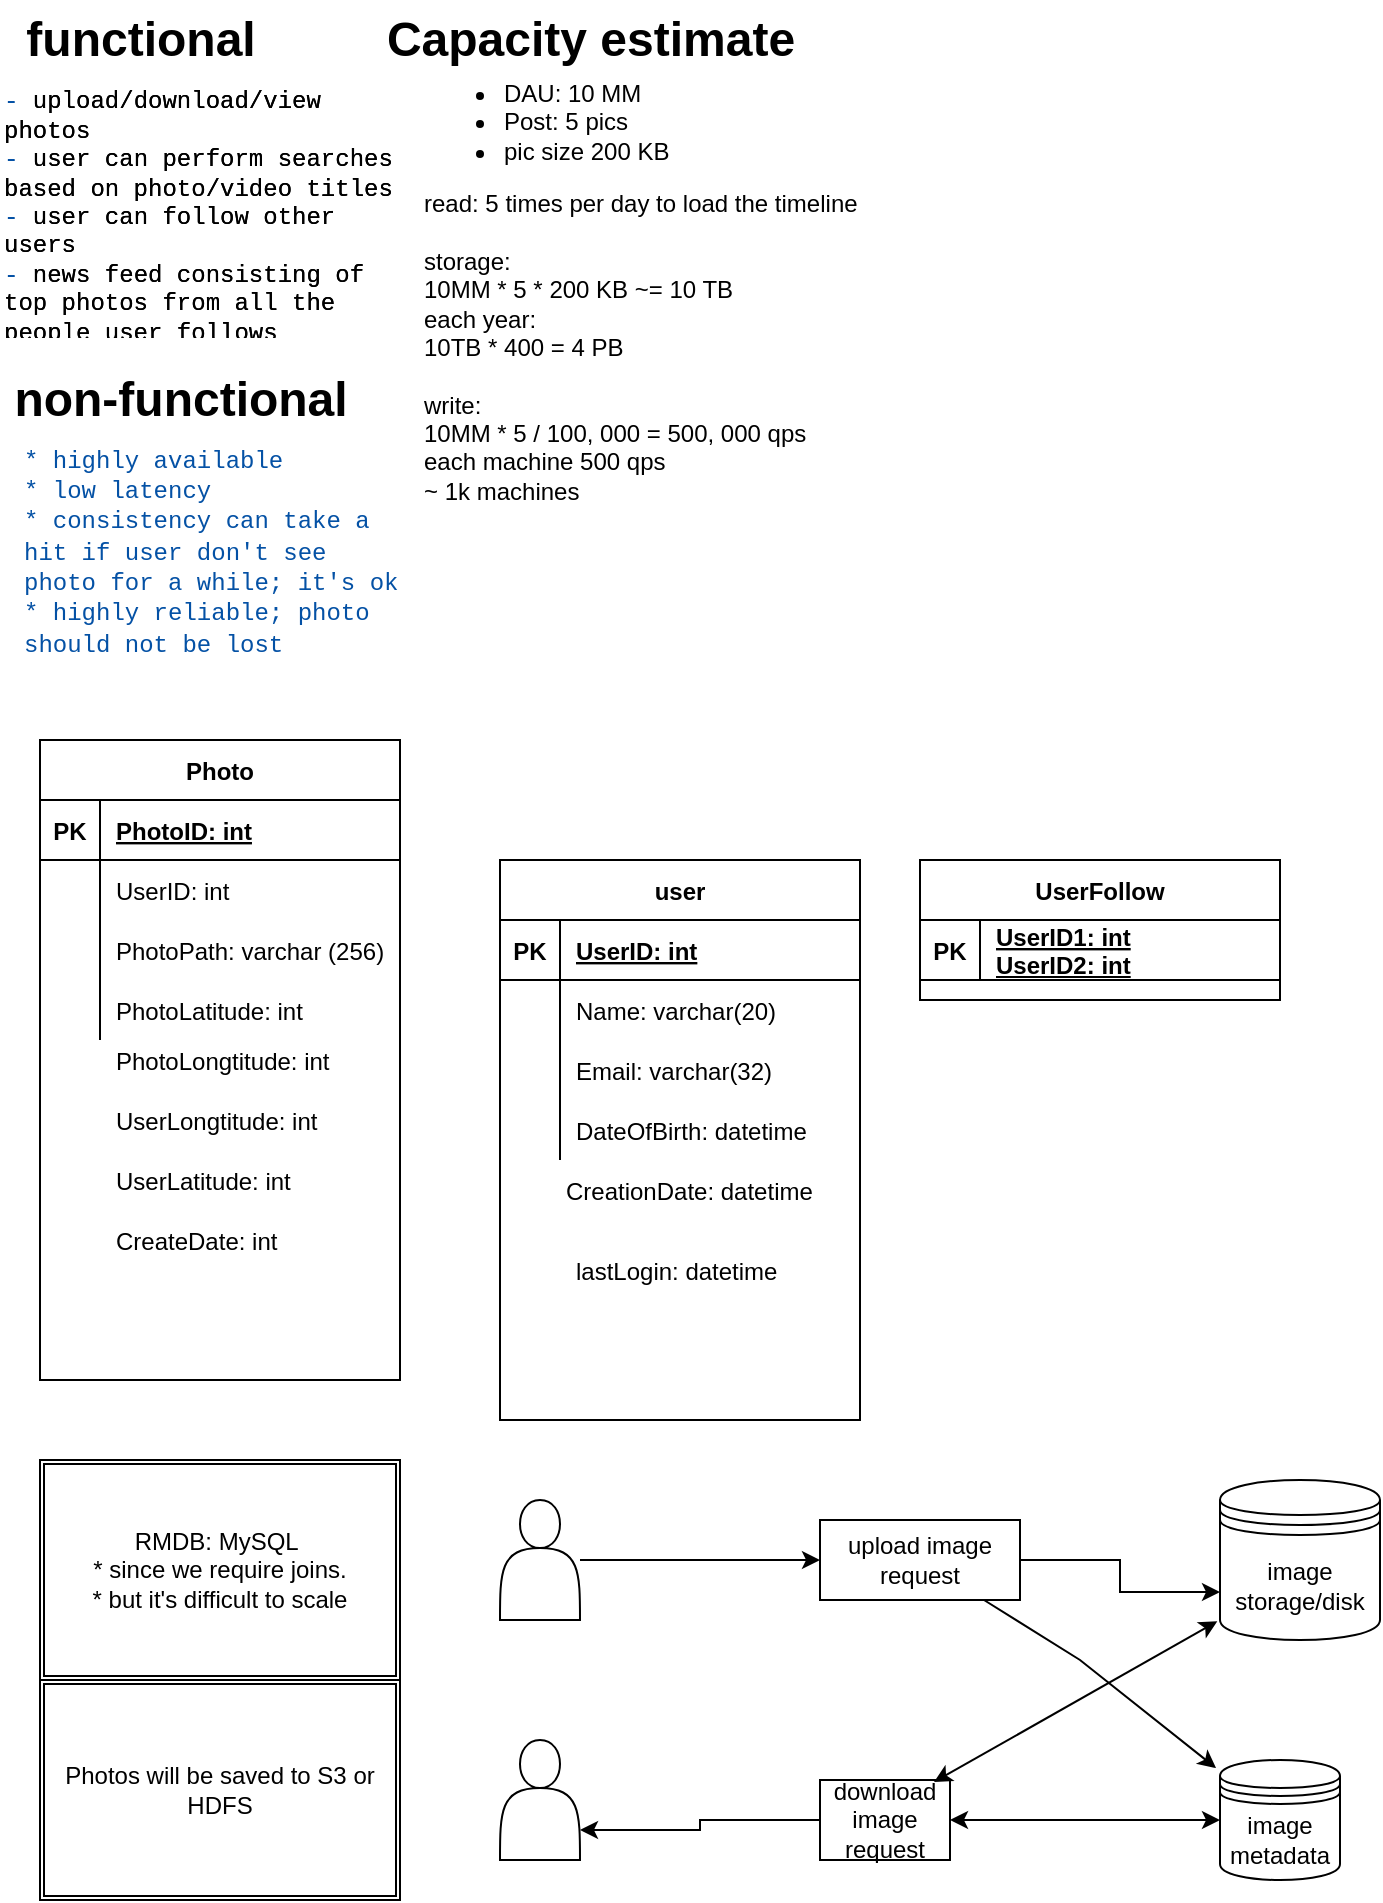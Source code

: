 <mxfile version="15.5.9" type="github">
  <diagram id="Jrz7ZLOsKkmHFo4bYg15" name="Page-1">
    <mxGraphModel dx="1046" dy="1046" grid="1" gridSize="10" guides="1" tooltips="1" connect="1" arrows="1" fold="1" page="1" pageScale="1" pageWidth="850" pageHeight="1100" math="0" shadow="0">
      <root>
        <mxCell id="0" />
        <mxCell id="1" parent="0" />
        <mxCell id="BOotaOSmrDLAVklIm13Y-1" value="functional" style="text;strokeColor=none;fillColor=none;html=1;fontSize=24;fontStyle=1;verticalAlign=middle;align=center;" parent="1" vertex="1">
          <mxGeometry x="20" y="20" width="100" height="40" as="geometry" />
        </mxCell>
        <mxCell id="BOotaOSmrDLAVklIm13Y-2" value="&lt;span style=&quot;font-family: &amp;#34;menlo&amp;#34; , &amp;#34;monaco&amp;#34; , &amp;#34;courier new&amp;#34; , monospace ; color: rgb(4 , 81 , 165)&quot;&gt;-&lt;/span&gt;&lt;span style=&quot;font-family: &amp;#34;menlo&amp;#34; , &amp;#34;monaco&amp;#34; , &amp;#34;courier new&amp;#34; , monospace&quot;&gt; upload/download/view photos&lt;/span&gt;&lt;br&gt;&lt;div style=&quot;font-family: &amp;#34;menlo&amp;#34; , &amp;#34;monaco&amp;#34; , &amp;#34;courier new&amp;#34; , monospace&quot;&gt;&lt;span style=&quot;color: #0451a5&quot;&gt;-&lt;/span&gt; user can perform searches based on photo/video titles&lt;/div&gt;&lt;div style=&quot;font-family: &amp;#34;menlo&amp;#34; , &amp;#34;monaco&amp;#34; , &amp;#34;courier new&amp;#34; , monospace&quot;&gt;&lt;span style=&quot;color: #0451a5&quot;&gt;-&lt;/span&gt; user can follow other users&lt;/div&gt;&lt;div style=&quot;font-family: &amp;#34;menlo&amp;#34; , &amp;#34;monaco&amp;#34; , &amp;#34;courier new&amp;#34; , monospace&quot;&gt;&lt;span style=&quot;color: #0451a5&quot;&gt;-&lt;/span&gt; news feed consisting of top photos from all the people user follows&lt;/div&gt;" style="text;strokeColor=none;fillColor=none;html=1;whiteSpace=wrap;verticalAlign=middle;overflow=hidden;" parent="1" vertex="1">
          <mxGeometry y="60" width="200" height="130" as="geometry" />
        </mxCell>
        <mxCell id="BOotaOSmrDLAVklIm13Y-3" value="non-functional" style="text;strokeColor=none;fillColor=none;html=1;fontSize=24;fontStyle=1;verticalAlign=middle;align=center;" parent="1" vertex="1">
          <mxGeometry x="40" y="200" width="100" height="40" as="geometry" />
        </mxCell>
        <mxCell id="BOotaOSmrDLAVklIm13Y-5" value="&lt;span style=&quot;font-family: &amp;#34;menlo&amp;#34; , &amp;#34;monaco&amp;#34; , &amp;#34;courier new&amp;#34; , monospace ; color: rgb(4 , 81 , 165)&quot;&gt;-&lt;/span&gt;&lt;span style=&quot;font-family: &amp;#34;menlo&amp;#34; , &amp;#34;monaco&amp;#34; , &amp;#34;courier new&amp;#34; , monospace&quot;&gt; upload/download/view photos&lt;/span&gt;&lt;br&gt;&lt;div style=&quot;font-family: &amp;#34;menlo&amp;#34; , &amp;#34;monaco&amp;#34; , &amp;#34;courier new&amp;#34; , monospace&quot;&gt;&lt;span style=&quot;color: #0451a5&quot;&gt;-&lt;/span&gt; user can perform searches based on photo/video titles&lt;/div&gt;&lt;div style=&quot;font-family: &amp;#34;menlo&amp;#34; , &amp;#34;monaco&amp;#34; , &amp;#34;courier new&amp;#34; , monospace&quot;&gt;&lt;span style=&quot;color: #0451a5&quot;&gt;-&lt;/span&gt; user can follow other users&lt;/div&gt;&lt;div style=&quot;font-family: &amp;#34;menlo&amp;#34; , &amp;#34;monaco&amp;#34; , &amp;#34;courier new&amp;#34; , monospace&quot;&gt;&lt;span style=&quot;color: #0451a5&quot;&gt;-&lt;/span&gt; news feed consisting of top photos from all the people user follows&lt;/div&gt;" style="text;strokeColor=none;fillColor=none;html=1;whiteSpace=wrap;verticalAlign=middle;overflow=hidden;" parent="1" vertex="1">
          <mxGeometry y="60" width="200" height="130" as="geometry" />
        </mxCell>
        <mxCell id="BOotaOSmrDLAVklIm13Y-6" value="&lt;font color=&quot;#0451a5&quot; face=&quot;menlo, monaco, courier new, monospace&quot;&gt;* highly available&lt;br&gt;* low latency&lt;br&gt;* consistency can take a hit if user don&#39;t see photo for a while; it&#39;s ok&lt;br&gt;* highly reliable; photo should not be lost&lt;br&gt;&lt;/font&gt;" style="text;strokeColor=none;fillColor=none;html=1;whiteSpace=wrap;verticalAlign=middle;overflow=hidden;" parent="1" vertex="1">
          <mxGeometry x="10" y="240" width="190" height="110" as="geometry" />
        </mxCell>
        <mxCell id="pdLOpovIGUewlG8JMeMx-1" value="Photo" style="shape=table;startSize=30;container=1;collapsible=1;childLayout=tableLayout;fixedRows=1;rowLines=0;fontStyle=1;align=center;resizeLast=1;" vertex="1" parent="1">
          <mxGeometry x="20" y="390" width="180" height="320" as="geometry" />
        </mxCell>
        <mxCell id="pdLOpovIGUewlG8JMeMx-2" value="" style="shape=partialRectangle;collapsible=0;dropTarget=0;pointerEvents=0;fillColor=none;top=0;left=0;bottom=1;right=0;points=[[0,0.5],[1,0.5]];portConstraint=eastwest;" vertex="1" parent="pdLOpovIGUewlG8JMeMx-1">
          <mxGeometry y="30" width="180" height="30" as="geometry" />
        </mxCell>
        <mxCell id="pdLOpovIGUewlG8JMeMx-3" value="PK" style="shape=partialRectangle;connectable=0;fillColor=none;top=0;left=0;bottom=0;right=0;fontStyle=1;overflow=hidden;" vertex="1" parent="pdLOpovIGUewlG8JMeMx-2">
          <mxGeometry width="30" height="30" as="geometry">
            <mxRectangle width="30" height="30" as="alternateBounds" />
          </mxGeometry>
        </mxCell>
        <mxCell id="pdLOpovIGUewlG8JMeMx-4" value="PhotoID: int" style="shape=partialRectangle;connectable=0;fillColor=none;top=0;left=0;bottom=0;right=0;align=left;spacingLeft=6;fontStyle=5;overflow=hidden;" vertex="1" parent="pdLOpovIGUewlG8JMeMx-2">
          <mxGeometry x="30" width="150" height="30" as="geometry">
            <mxRectangle width="150" height="30" as="alternateBounds" />
          </mxGeometry>
        </mxCell>
        <mxCell id="pdLOpovIGUewlG8JMeMx-5" value="" style="shape=partialRectangle;collapsible=0;dropTarget=0;pointerEvents=0;fillColor=none;top=0;left=0;bottom=0;right=0;points=[[0,0.5],[1,0.5]];portConstraint=eastwest;" vertex="1" parent="pdLOpovIGUewlG8JMeMx-1">
          <mxGeometry y="60" width="180" height="30" as="geometry" />
        </mxCell>
        <mxCell id="pdLOpovIGUewlG8JMeMx-6" value="" style="shape=partialRectangle;connectable=0;fillColor=none;top=0;left=0;bottom=0;right=0;editable=1;overflow=hidden;" vertex="1" parent="pdLOpovIGUewlG8JMeMx-5">
          <mxGeometry width="30" height="30" as="geometry">
            <mxRectangle width="30" height="30" as="alternateBounds" />
          </mxGeometry>
        </mxCell>
        <mxCell id="pdLOpovIGUewlG8JMeMx-7" value="UserID: int" style="shape=partialRectangle;connectable=0;fillColor=none;top=0;left=0;bottom=0;right=0;align=left;spacingLeft=6;overflow=hidden;" vertex="1" parent="pdLOpovIGUewlG8JMeMx-5">
          <mxGeometry x="30" width="150" height="30" as="geometry">
            <mxRectangle width="150" height="30" as="alternateBounds" />
          </mxGeometry>
        </mxCell>
        <mxCell id="pdLOpovIGUewlG8JMeMx-8" value="" style="shape=partialRectangle;collapsible=0;dropTarget=0;pointerEvents=0;fillColor=none;top=0;left=0;bottom=0;right=0;points=[[0,0.5],[1,0.5]];portConstraint=eastwest;" vertex="1" parent="pdLOpovIGUewlG8JMeMx-1">
          <mxGeometry y="90" width="180" height="30" as="geometry" />
        </mxCell>
        <mxCell id="pdLOpovIGUewlG8JMeMx-9" value="" style="shape=partialRectangle;connectable=0;fillColor=none;top=0;left=0;bottom=0;right=0;editable=1;overflow=hidden;" vertex="1" parent="pdLOpovIGUewlG8JMeMx-8">
          <mxGeometry width="30" height="30" as="geometry">
            <mxRectangle width="30" height="30" as="alternateBounds" />
          </mxGeometry>
        </mxCell>
        <mxCell id="pdLOpovIGUewlG8JMeMx-10" value="PhotoPath: varchar (256)" style="shape=partialRectangle;connectable=0;fillColor=none;top=0;left=0;bottom=0;right=0;align=left;spacingLeft=6;overflow=hidden;" vertex="1" parent="pdLOpovIGUewlG8JMeMx-8">
          <mxGeometry x="30" width="150" height="30" as="geometry">
            <mxRectangle width="150" height="30" as="alternateBounds" />
          </mxGeometry>
        </mxCell>
        <mxCell id="pdLOpovIGUewlG8JMeMx-11" value="" style="shape=partialRectangle;collapsible=0;dropTarget=0;pointerEvents=0;fillColor=none;top=0;left=0;bottom=0;right=0;points=[[0,0.5],[1,0.5]];portConstraint=eastwest;" vertex="1" parent="pdLOpovIGUewlG8JMeMx-1">
          <mxGeometry y="120" width="180" height="30" as="geometry" />
        </mxCell>
        <mxCell id="pdLOpovIGUewlG8JMeMx-12" value="" style="shape=partialRectangle;connectable=0;fillColor=none;top=0;left=0;bottom=0;right=0;editable=1;overflow=hidden;" vertex="1" parent="pdLOpovIGUewlG8JMeMx-11">
          <mxGeometry width="30" height="30" as="geometry">
            <mxRectangle width="30" height="30" as="alternateBounds" />
          </mxGeometry>
        </mxCell>
        <mxCell id="pdLOpovIGUewlG8JMeMx-13" value="PhotoLatitude: int " style="shape=partialRectangle;connectable=0;fillColor=none;top=0;left=0;bottom=0;right=0;align=left;spacingLeft=6;overflow=hidden;" vertex="1" parent="pdLOpovIGUewlG8JMeMx-11">
          <mxGeometry x="30" width="150" height="30" as="geometry">
            <mxRectangle width="150" height="30" as="alternateBounds" />
          </mxGeometry>
        </mxCell>
        <mxCell id="pdLOpovIGUewlG8JMeMx-14" value="" style="shape=partialRectangle;collapsible=0;dropTarget=0;pointerEvents=0;fillColor=none;top=0;left=0;bottom=0;right=0;points=[[0,0.5],[1,0.5]];portConstraint=eastwest;" vertex="1" parent="1">
          <mxGeometry x="20" y="535" width="180" height="30" as="geometry" />
        </mxCell>
        <mxCell id="pdLOpovIGUewlG8JMeMx-15" value="" style="shape=partialRectangle;connectable=0;fillColor=none;top=0;left=0;bottom=0;right=0;editable=1;overflow=hidden;" vertex="1" parent="pdLOpovIGUewlG8JMeMx-14">
          <mxGeometry width="30" height="30" as="geometry">
            <mxRectangle width="30" height="30" as="alternateBounds" />
          </mxGeometry>
        </mxCell>
        <mxCell id="pdLOpovIGUewlG8JMeMx-16" value="PhotoLongtitude: int " style="shape=partialRectangle;connectable=0;fillColor=none;top=0;left=0;bottom=0;right=0;align=left;spacingLeft=6;overflow=hidden;" vertex="1" parent="pdLOpovIGUewlG8JMeMx-14">
          <mxGeometry x="30" width="150" height="30" as="geometry">
            <mxRectangle width="150" height="30" as="alternateBounds" />
          </mxGeometry>
        </mxCell>
        <mxCell id="pdLOpovIGUewlG8JMeMx-17" value="UserLongtitude: int " style="shape=partialRectangle;connectable=0;fillColor=none;top=0;left=0;bottom=0;right=0;align=left;spacingLeft=6;overflow=hidden;" vertex="1" parent="1">
          <mxGeometry x="50" y="565" width="150" height="30" as="geometry">
            <mxRectangle width="150" height="30" as="alternateBounds" />
          </mxGeometry>
        </mxCell>
        <mxCell id="pdLOpovIGUewlG8JMeMx-20" value="UserLatitude: int " style="shape=partialRectangle;connectable=0;fillColor=none;top=0;left=0;bottom=0;right=0;align=left;spacingLeft=6;overflow=hidden;" vertex="1" parent="1">
          <mxGeometry x="50" y="595" width="150" height="30" as="geometry">
            <mxRectangle width="150" height="30" as="alternateBounds" />
          </mxGeometry>
        </mxCell>
        <mxCell id="pdLOpovIGUewlG8JMeMx-21" value="CreateDate: int " style="shape=partialRectangle;connectable=0;fillColor=none;top=0;left=0;bottom=0;right=0;align=left;spacingLeft=6;overflow=hidden;" vertex="1" parent="1">
          <mxGeometry x="50" y="625" width="150" height="30" as="geometry">
            <mxRectangle width="150" height="30" as="alternateBounds" />
          </mxGeometry>
        </mxCell>
        <mxCell id="pdLOpovIGUewlG8JMeMx-22" value="user" style="shape=table;startSize=30;container=1;collapsible=1;childLayout=tableLayout;fixedRows=1;rowLines=0;fontStyle=1;align=center;resizeLast=1;" vertex="1" parent="1">
          <mxGeometry x="250" y="450" width="180" height="280" as="geometry" />
        </mxCell>
        <mxCell id="pdLOpovIGUewlG8JMeMx-23" value="" style="shape=partialRectangle;collapsible=0;dropTarget=0;pointerEvents=0;fillColor=none;top=0;left=0;bottom=1;right=0;points=[[0,0.5],[1,0.5]];portConstraint=eastwest;" vertex="1" parent="pdLOpovIGUewlG8JMeMx-22">
          <mxGeometry y="30" width="180" height="30" as="geometry" />
        </mxCell>
        <mxCell id="pdLOpovIGUewlG8JMeMx-24" value="PK" style="shape=partialRectangle;connectable=0;fillColor=none;top=0;left=0;bottom=0;right=0;fontStyle=1;overflow=hidden;" vertex="1" parent="pdLOpovIGUewlG8JMeMx-23">
          <mxGeometry width="30" height="30" as="geometry">
            <mxRectangle width="30" height="30" as="alternateBounds" />
          </mxGeometry>
        </mxCell>
        <mxCell id="pdLOpovIGUewlG8JMeMx-25" value="UserID: int" style="shape=partialRectangle;connectable=0;fillColor=none;top=0;left=0;bottom=0;right=0;align=left;spacingLeft=6;fontStyle=5;overflow=hidden;" vertex="1" parent="pdLOpovIGUewlG8JMeMx-23">
          <mxGeometry x="30" width="150" height="30" as="geometry">
            <mxRectangle width="150" height="30" as="alternateBounds" />
          </mxGeometry>
        </mxCell>
        <mxCell id="pdLOpovIGUewlG8JMeMx-26" value="" style="shape=partialRectangle;collapsible=0;dropTarget=0;pointerEvents=0;fillColor=none;top=0;left=0;bottom=0;right=0;points=[[0,0.5],[1,0.5]];portConstraint=eastwest;" vertex="1" parent="pdLOpovIGUewlG8JMeMx-22">
          <mxGeometry y="60" width="180" height="30" as="geometry" />
        </mxCell>
        <mxCell id="pdLOpovIGUewlG8JMeMx-27" value="" style="shape=partialRectangle;connectable=0;fillColor=none;top=0;left=0;bottom=0;right=0;editable=1;overflow=hidden;" vertex="1" parent="pdLOpovIGUewlG8JMeMx-26">
          <mxGeometry width="30" height="30" as="geometry">
            <mxRectangle width="30" height="30" as="alternateBounds" />
          </mxGeometry>
        </mxCell>
        <mxCell id="pdLOpovIGUewlG8JMeMx-28" value="Name: varchar(20)    " style="shape=partialRectangle;connectable=0;fillColor=none;top=0;left=0;bottom=0;right=0;align=left;spacingLeft=6;overflow=hidden;" vertex="1" parent="pdLOpovIGUewlG8JMeMx-26">
          <mxGeometry x="30" width="150" height="30" as="geometry">
            <mxRectangle width="150" height="30" as="alternateBounds" />
          </mxGeometry>
        </mxCell>
        <mxCell id="pdLOpovIGUewlG8JMeMx-29" value="" style="shape=partialRectangle;collapsible=0;dropTarget=0;pointerEvents=0;fillColor=none;top=0;left=0;bottom=0;right=0;points=[[0,0.5],[1,0.5]];portConstraint=eastwest;" vertex="1" parent="pdLOpovIGUewlG8JMeMx-22">
          <mxGeometry y="90" width="180" height="30" as="geometry" />
        </mxCell>
        <mxCell id="pdLOpovIGUewlG8JMeMx-30" value="" style="shape=partialRectangle;connectable=0;fillColor=none;top=0;left=0;bottom=0;right=0;editable=1;overflow=hidden;" vertex="1" parent="pdLOpovIGUewlG8JMeMx-29">
          <mxGeometry width="30" height="30" as="geometry">
            <mxRectangle width="30" height="30" as="alternateBounds" />
          </mxGeometry>
        </mxCell>
        <mxCell id="pdLOpovIGUewlG8JMeMx-31" value="Email: varchar(32)" style="shape=partialRectangle;connectable=0;fillColor=none;top=0;left=0;bottom=0;right=0;align=left;spacingLeft=6;overflow=hidden;" vertex="1" parent="pdLOpovIGUewlG8JMeMx-29">
          <mxGeometry x="30" width="150" height="30" as="geometry">
            <mxRectangle width="150" height="30" as="alternateBounds" />
          </mxGeometry>
        </mxCell>
        <mxCell id="pdLOpovIGUewlG8JMeMx-32" value="" style="shape=partialRectangle;collapsible=0;dropTarget=0;pointerEvents=0;fillColor=none;top=0;left=0;bottom=0;right=0;points=[[0,0.5],[1,0.5]];portConstraint=eastwest;" vertex="1" parent="pdLOpovIGUewlG8JMeMx-22">
          <mxGeometry y="120" width="180" height="30" as="geometry" />
        </mxCell>
        <mxCell id="pdLOpovIGUewlG8JMeMx-33" value="" style="shape=partialRectangle;connectable=0;fillColor=none;top=0;left=0;bottom=0;right=0;editable=1;overflow=hidden;" vertex="1" parent="pdLOpovIGUewlG8JMeMx-32">
          <mxGeometry width="30" height="30" as="geometry">
            <mxRectangle width="30" height="30" as="alternateBounds" />
          </mxGeometry>
        </mxCell>
        <mxCell id="pdLOpovIGUewlG8JMeMx-34" value="DateOfBirth: datetime" style="shape=partialRectangle;connectable=0;fillColor=none;top=0;left=0;bottom=0;right=0;align=left;spacingLeft=6;overflow=hidden;" vertex="1" parent="pdLOpovIGUewlG8JMeMx-32">
          <mxGeometry x="30" width="150" height="30" as="geometry">
            <mxRectangle width="150" height="30" as="alternateBounds" />
          </mxGeometry>
        </mxCell>
        <mxCell id="pdLOpovIGUewlG8JMeMx-35" value="CreationDate: datetime" style="shape=partialRectangle;connectable=0;fillColor=none;top=0;left=0;bottom=0;right=0;align=left;spacingLeft=6;overflow=hidden;" vertex="1" parent="1">
          <mxGeometry x="275" y="600" width="150" height="30" as="geometry">
            <mxRectangle width="150" height="30" as="alternateBounds" />
          </mxGeometry>
        </mxCell>
        <mxCell id="pdLOpovIGUewlG8JMeMx-36" value="lastLogin: datetime" style="shape=partialRectangle;connectable=0;fillColor=none;top=0;left=0;bottom=0;right=0;align=left;spacingLeft=6;overflow=hidden;" vertex="1" parent="1">
          <mxGeometry x="280" y="640" width="150" height="30" as="geometry">
            <mxRectangle width="150" height="30" as="alternateBounds" />
          </mxGeometry>
        </mxCell>
        <mxCell id="pdLOpovIGUewlG8JMeMx-38" value="RMDB: MySQL&amp;nbsp;&lt;br&gt;* since we require joins.&lt;br&gt;* but it&#39;s difficult to scale&lt;br&gt;" style="shape=ext;double=1;rounded=0;whiteSpace=wrap;html=1;" vertex="1" parent="1">
          <mxGeometry x="20" y="750" width="180" height="110" as="geometry" />
        </mxCell>
        <mxCell id="pdLOpovIGUewlG8JMeMx-39" value="Photos will be saved to S3 or HDFS" style="shape=ext;double=1;rounded=0;whiteSpace=wrap;html=1;" vertex="1" parent="1">
          <mxGeometry x="20" y="860" width="180" height="110" as="geometry" />
        </mxCell>
        <mxCell id="pdLOpovIGUewlG8JMeMx-41" value="Capacity estimate" style="text;strokeColor=none;fillColor=none;html=1;fontSize=24;fontStyle=1;verticalAlign=middle;align=center;" vertex="1" parent="1">
          <mxGeometry x="230" y="20" width="130" height="40" as="geometry" />
        </mxCell>
        <mxCell id="pdLOpovIGUewlG8JMeMx-42" value="&lt;ul&gt;&lt;li&gt;DAU: 10 MM&lt;/li&gt;&lt;li&gt;Post: 5 pics&lt;/li&gt;&lt;li&gt;pic size 200 KB&lt;/li&gt;&lt;/ul&gt;&lt;div&gt;read: 5 times per day to load the timeline&lt;/div&gt;&lt;div&gt;&lt;br&gt;&lt;/div&gt;&lt;div&gt;storage:&amp;nbsp;&lt;/div&gt;&lt;div&gt;10MM * 5 * 200 KB ~= 10 TB&lt;/div&gt;&lt;div&gt;each year:&lt;/div&gt;&lt;div&gt;10TB * 400 = 4 PB&lt;/div&gt;&lt;div&gt;&lt;br&gt;&lt;/div&gt;&lt;div&gt;write:&lt;/div&gt;&lt;div&gt;10MM * 5 / 100, 000 = 500, 000 qps&lt;/div&gt;&lt;div&gt;each machine 500 qps&amp;nbsp;&lt;/div&gt;&lt;div&gt;~ 1k machines&lt;/div&gt;" style="text;strokeColor=none;fillColor=none;html=1;whiteSpace=wrap;verticalAlign=middle;overflow=hidden;" vertex="1" parent="1">
          <mxGeometry x="210" y="40" width="240" height="240" as="geometry" />
        </mxCell>
        <mxCell id="pdLOpovIGUewlG8JMeMx-53" value="UserFollow" style="shape=table;startSize=30;container=1;collapsible=1;childLayout=tableLayout;fixedRows=1;rowLines=0;fontStyle=1;align=center;resizeLast=1;" vertex="1" parent="1">
          <mxGeometry x="460" y="450" width="180" height="70" as="geometry" />
        </mxCell>
        <mxCell id="pdLOpovIGUewlG8JMeMx-54" value="" style="shape=partialRectangle;collapsible=0;dropTarget=0;pointerEvents=0;fillColor=none;top=0;left=0;bottom=1;right=0;points=[[0,0.5],[1,0.5]];portConstraint=eastwest;" vertex="1" parent="pdLOpovIGUewlG8JMeMx-53">
          <mxGeometry y="30" width="180" height="30" as="geometry" />
        </mxCell>
        <mxCell id="pdLOpovIGUewlG8JMeMx-55" value="PK" style="shape=partialRectangle;connectable=0;fillColor=none;top=0;left=0;bottom=0;right=0;fontStyle=1;overflow=hidden;" vertex="1" parent="pdLOpovIGUewlG8JMeMx-54">
          <mxGeometry width="30" height="30" as="geometry">
            <mxRectangle width="30" height="30" as="alternateBounds" />
          </mxGeometry>
        </mxCell>
        <mxCell id="pdLOpovIGUewlG8JMeMx-56" value="UserID1: int&#xa;UserID2: int" style="shape=partialRectangle;connectable=0;fillColor=none;top=0;left=0;bottom=0;right=0;align=left;spacingLeft=6;fontStyle=5;overflow=hidden;" vertex="1" parent="pdLOpovIGUewlG8JMeMx-54">
          <mxGeometry x="30" width="150" height="30" as="geometry">
            <mxRectangle width="150" height="30" as="alternateBounds" />
          </mxGeometry>
        </mxCell>
        <mxCell id="pdLOpovIGUewlG8JMeMx-74" style="edgeStyle=orthogonalEdgeStyle;rounded=0;orthogonalLoop=1;jettySize=auto;html=1;entryX=0;entryY=0.5;entryDx=0;entryDy=0;" edge="1" parent="1" source="pdLOpovIGUewlG8JMeMx-69" target="pdLOpovIGUewlG8JMeMx-70">
          <mxGeometry relative="1" as="geometry" />
        </mxCell>
        <mxCell id="pdLOpovIGUewlG8JMeMx-69" value="" style="shape=actor;whiteSpace=wrap;html=1;" vertex="1" parent="1">
          <mxGeometry x="250" y="770" width="40" height="60" as="geometry" />
        </mxCell>
        <mxCell id="pdLOpovIGUewlG8JMeMx-80" style="edgeStyle=orthogonalEdgeStyle;rounded=0;orthogonalLoop=1;jettySize=auto;html=1;exitX=1;exitY=0.5;exitDx=0;exitDy=0;entryX=0;entryY=0.7;entryDx=0;entryDy=0;" edge="1" parent="1" source="pdLOpovIGUewlG8JMeMx-70" target="pdLOpovIGUewlG8JMeMx-78">
          <mxGeometry relative="1" as="geometry" />
        </mxCell>
        <mxCell id="pdLOpovIGUewlG8JMeMx-70" value="upload image request" style="whiteSpace=wrap;html=1;align=center;" vertex="1" parent="1">
          <mxGeometry x="410" y="780" width="100" height="40" as="geometry" />
        </mxCell>
        <mxCell id="pdLOpovIGUewlG8JMeMx-77" style="edgeStyle=orthogonalEdgeStyle;rounded=0;orthogonalLoop=1;jettySize=auto;html=1;entryX=1;entryY=0.75;entryDx=0;entryDy=0;" edge="1" parent="1" source="pdLOpovIGUewlG8JMeMx-71" target="pdLOpovIGUewlG8JMeMx-76">
          <mxGeometry relative="1" as="geometry" />
        </mxCell>
        <mxCell id="pdLOpovIGUewlG8JMeMx-71" value="download image request" style="whiteSpace=wrap;html=1;align=center;" vertex="1" parent="1">
          <mxGeometry x="410" y="910" width="65" height="40" as="geometry" />
        </mxCell>
        <mxCell id="pdLOpovIGUewlG8JMeMx-76" value="" style="shape=actor;whiteSpace=wrap;html=1;" vertex="1" parent="1">
          <mxGeometry x="250" y="890" width="40" height="60" as="geometry" />
        </mxCell>
        <mxCell id="pdLOpovIGUewlG8JMeMx-78" value="image storage/disk" style="shape=datastore;whiteSpace=wrap;html=1;" vertex="1" parent="1">
          <mxGeometry x="610" y="760" width="80" height="80" as="geometry" />
        </mxCell>
        <mxCell id="pdLOpovIGUewlG8JMeMx-79" value="image metadata" style="shape=datastore;whiteSpace=wrap;html=1;" vertex="1" parent="1">
          <mxGeometry x="610" y="900" width="60" height="60" as="geometry" />
        </mxCell>
        <mxCell id="pdLOpovIGUewlG8JMeMx-95" value="" style="endArrow=classic;startArrow=classic;html=1;rounded=0;exitX=1;exitY=0.5;exitDx=0;exitDy=0;entryX=0;entryY=0.5;entryDx=0;entryDy=0;" edge="1" parent="1" target="pdLOpovIGUewlG8JMeMx-79">
          <mxGeometry width="50" height="50" relative="1" as="geometry">
            <mxPoint x="475" y="930" as="sourcePoint" />
            <mxPoint x="590" y="840" as="targetPoint" />
            <Array as="points">
              <mxPoint x="505" y="930" />
            </Array>
          </mxGeometry>
        </mxCell>
        <mxCell id="pdLOpovIGUewlG8JMeMx-99" value="" style="endArrow=classic;html=1;rounded=0;entryX=-0.033;entryY=0.067;entryDx=0;entryDy=0;entryPerimeter=0;" edge="1" parent="1" source="pdLOpovIGUewlG8JMeMx-70" target="pdLOpovIGUewlG8JMeMx-79">
          <mxGeometry width="50" height="50" relative="1" as="geometry">
            <mxPoint x="510" y="880" as="sourcePoint" />
            <mxPoint x="580" y="880" as="targetPoint" />
            <Array as="points">
              <mxPoint x="540" y="850" />
            </Array>
          </mxGeometry>
        </mxCell>
        <mxCell id="pdLOpovIGUewlG8JMeMx-100" value="" style="endArrow=classic;startArrow=classic;html=1;rounded=0;exitX=0.877;exitY=0.025;exitDx=0;exitDy=0;entryX=-0.017;entryY=0.883;entryDx=0;entryDy=0;exitPerimeter=0;entryPerimeter=0;" edge="1" parent="1" source="pdLOpovIGUewlG8JMeMx-71" target="pdLOpovIGUewlG8JMeMx-78">
          <mxGeometry width="50" height="50" relative="1" as="geometry">
            <mxPoint x="482.5" y="850" as="sourcePoint" />
            <mxPoint x="617.5" y="850" as="targetPoint" />
            <Array as="points" />
          </mxGeometry>
        </mxCell>
      </root>
    </mxGraphModel>
  </diagram>
</mxfile>
